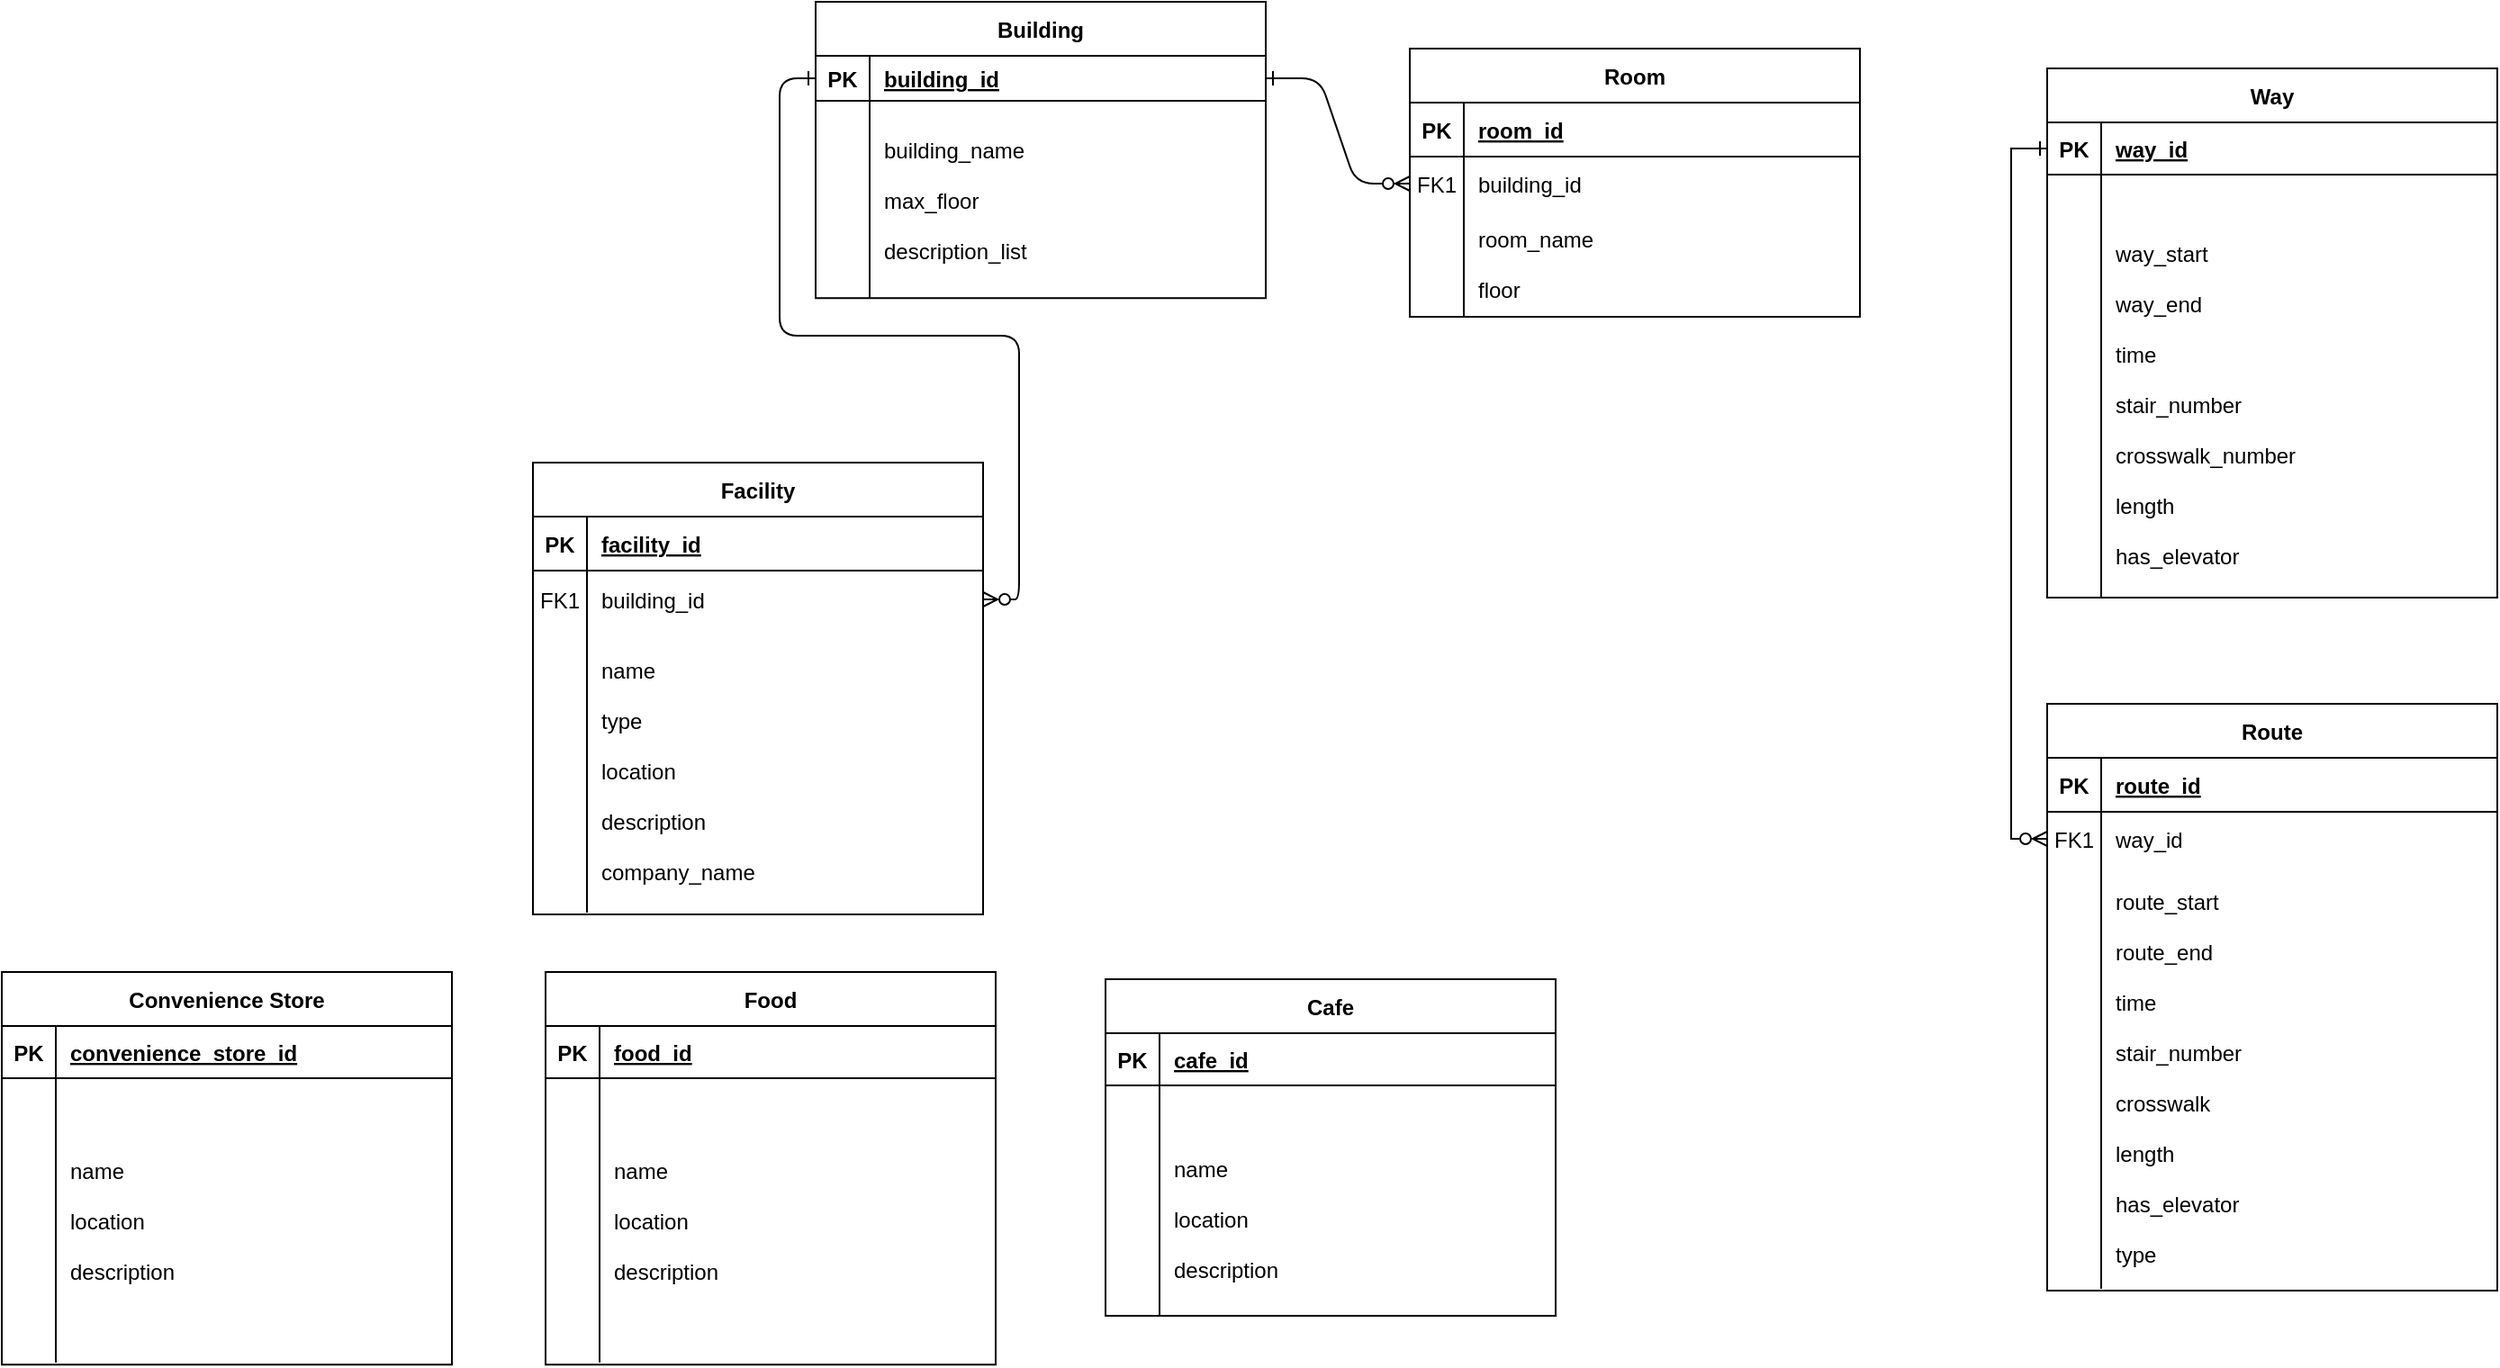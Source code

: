 <mxfile version="26.0.4">
  <diagram id="R2lEEEUBdFMjLlhIrx00" name="Page-1">
    <mxGraphModel dx="1081" dy="415" grid="1" gridSize="10" guides="1" tooltips="1" connect="1" arrows="1" fold="1" page="0" pageScale="1" pageWidth="850" pageHeight="1100" math="0" shadow="0" extFonts="Permanent Marker^https://fonts.googleapis.com/css?family=Permanent+Marker">
      <root>
        <mxCell id="0" />
        <mxCell id="1" parent="0" />
        <mxCell id="C-vyLk0tnHw3VtMMgP7b-1" value="" style="edgeStyle=entityRelationEdgeStyle;endArrow=ERzeroToMany;startArrow=ERone;endFill=1;startFill=0;" parent="1" source="C-vyLk0tnHw3VtMMgP7b-24" target="C-vyLk0tnHw3VtMMgP7b-6" edge="1">
          <mxGeometry width="100" height="100" relative="1" as="geometry">
            <mxPoint x="340" y="720" as="sourcePoint" />
            <mxPoint x="440" y="620" as="targetPoint" />
          </mxGeometry>
        </mxCell>
        <mxCell id="C-vyLk0tnHw3VtMMgP7b-23" value="Building" style="shape=table;startSize=30;container=1;collapsible=1;childLayout=tableLayout;fixedRows=1;rowLines=0;fontStyle=1;align=center;resizeLast=1;" parent="1" vertex="1">
          <mxGeometry x="120" y="120" width="250" height="164.667" as="geometry" />
        </mxCell>
        <mxCell id="C-vyLk0tnHw3VtMMgP7b-24" value="" style="shape=partialRectangle;collapsible=0;dropTarget=0;pointerEvents=0;fillColor=none;points=[[0,0.5],[1,0.5]];portConstraint=eastwest;top=0;left=0;right=0;bottom=1;" parent="C-vyLk0tnHw3VtMMgP7b-23" vertex="1">
          <mxGeometry y="30" width="250" height="25" as="geometry" />
        </mxCell>
        <mxCell id="C-vyLk0tnHw3VtMMgP7b-25" value="PK" style="shape=partialRectangle;overflow=hidden;connectable=0;fillColor=none;top=0;left=0;bottom=0;right=0;fontStyle=1;" parent="C-vyLk0tnHw3VtMMgP7b-24" vertex="1">
          <mxGeometry width="30" height="25" as="geometry">
            <mxRectangle width="30" height="25" as="alternateBounds" />
          </mxGeometry>
        </mxCell>
        <mxCell id="C-vyLk0tnHw3VtMMgP7b-26" value="building_id" style="shape=partialRectangle;overflow=hidden;connectable=0;fillColor=none;top=0;left=0;bottom=0;right=0;align=left;spacingLeft=6;fontStyle=5;" parent="C-vyLk0tnHw3VtMMgP7b-24" vertex="1">
          <mxGeometry x="30" width="220" height="25" as="geometry">
            <mxRectangle width="220" height="25" as="alternateBounds" />
          </mxGeometry>
        </mxCell>
        <mxCell id="C-vyLk0tnHw3VtMMgP7b-27" value="" style="shape=partialRectangle;collapsible=0;dropTarget=0;pointerEvents=0;fillColor=none;points=[[0,0.5],[1,0.5]];portConstraint=eastwest;top=0;left=0;right=0;bottom=0;" parent="C-vyLk0tnHw3VtMMgP7b-23" vertex="1">
          <mxGeometry y="55" width="250" height="110" as="geometry" />
        </mxCell>
        <mxCell id="C-vyLk0tnHw3VtMMgP7b-28" value="" style="shape=partialRectangle;overflow=hidden;connectable=0;fillColor=none;top=0;left=0;bottom=0;right=0;" parent="C-vyLk0tnHw3VtMMgP7b-27" vertex="1">
          <mxGeometry width="30" height="110" as="geometry">
            <mxRectangle width="30" height="110" as="alternateBounds" />
          </mxGeometry>
        </mxCell>
        <mxCell id="C-vyLk0tnHw3VtMMgP7b-29" value="building_name&#xa;&#xa;max_floor&#xa;&#xa;description_list" style="shape=partialRectangle;overflow=hidden;connectable=0;fillColor=none;top=0;left=0;bottom=0;right=0;align=left;spacingLeft=6;" parent="C-vyLk0tnHw3VtMMgP7b-27" vertex="1">
          <mxGeometry x="30" width="220" height="110" as="geometry">
            <mxRectangle width="220" height="110" as="alternateBounds" />
          </mxGeometry>
        </mxCell>
        <mxCell id="C-vyLk0tnHw3VtMMgP7b-2" value="Room" style="shape=table;startSize=30;container=1;collapsible=1;childLayout=tableLayout;fixedRows=1;rowLines=0;fontStyle=1;align=center;resizeLast=1;" parent="1" vertex="1">
          <mxGeometry x="450" y="146" width="250" height="149" as="geometry" />
        </mxCell>
        <mxCell id="C-vyLk0tnHw3VtMMgP7b-3" value="" style="shape=partialRectangle;collapsible=0;dropTarget=0;pointerEvents=0;fillColor=none;points=[[0,0.5],[1,0.5]];portConstraint=eastwest;top=0;left=0;right=0;bottom=1;" parent="C-vyLk0tnHw3VtMMgP7b-2" vertex="1">
          <mxGeometry y="30" width="250" height="30" as="geometry" />
        </mxCell>
        <mxCell id="C-vyLk0tnHw3VtMMgP7b-4" value="PK" style="shape=partialRectangle;overflow=hidden;connectable=0;fillColor=none;top=0;left=0;bottom=0;right=0;fontStyle=1;" parent="C-vyLk0tnHw3VtMMgP7b-3" vertex="1">
          <mxGeometry width="30" height="30" as="geometry">
            <mxRectangle width="30" height="30" as="alternateBounds" />
          </mxGeometry>
        </mxCell>
        <mxCell id="C-vyLk0tnHw3VtMMgP7b-5" value="room_id" style="shape=partialRectangle;overflow=hidden;connectable=0;fillColor=none;top=0;left=0;bottom=0;right=0;align=left;spacingLeft=6;fontStyle=5;" parent="C-vyLk0tnHw3VtMMgP7b-3" vertex="1">
          <mxGeometry x="30" width="220" height="30" as="geometry">
            <mxRectangle width="220" height="30" as="alternateBounds" />
          </mxGeometry>
        </mxCell>
        <mxCell id="C-vyLk0tnHw3VtMMgP7b-6" value="" style="shape=partialRectangle;collapsible=0;dropTarget=0;pointerEvents=0;fillColor=none;points=[[0,0.5],[1,0.5]];portConstraint=eastwest;top=0;left=0;right=0;bottom=0;" parent="C-vyLk0tnHw3VtMMgP7b-2" vertex="1">
          <mxGeometry y="60" width="250" height="30" as="geometry" />
        </mxCell>
        <mxCell id="C-vyLk0tnHw3VtMMgP7b-7" value="FK1" style="shape=partialRectangle;overflow=hidden;connectable=0;fillColor=none;top=0;left=0;bottom=0;right=0;" parent="C-vyLk0tnHw3VtMMgP7b-6" vertex="1">
          <mxGeometry width="30" height="30" as="geometry">
            <mxRectangle width="30" height="30" as="alternateBounds" />
          </mxGeometry>
        </mxCell>
        <mxCell id="C-vyLk0tnHw3VtMMgP7b-8" value="building_id" style="shape=partialRectangle;overflow=hidden;connectable=0;fillColor=none;top=0;left=0;bottom=0;right=0;align=left;spacingLeft=6;" parent="C-vyLk0tnHw3VtMMgP7b-6" vertex="1">
          <mxGeometry x="30" width="220" height="30" as="geometry">
            <mxRectangle width="220" height="30" as="alternateBounds" />
          </mxGeometry>
        </mxCell>
        <mxCell id="C-vyLk0tnHw3VtMMgP7b-9" value="" style="shape=partialRectangle;collapsible=0;dropTarget=0;pointerEvents=0;fillColor=none;points=[[0,0.5],[1,0.5]];portConstraint=eastwest;top=0;left=0;right=0;bottom=0;" parent="C-vyLk0tnHw3VtMMgP7b-2" vertex="1">
          <mxGeometry y="90" width="250" height="59" as="geometry" />
        </mxCell>
        <mxCell id="C-vyLk0tnHw3VtMMgP7b-10" value="" style="shape=partialRectangle;overflow=hidden;connectable=0;fillColor=none;top=0;left=0;bottom=0;right=0;" parent="C-vyLk0tnHw3VtMMgP7b-9" vertex="1">
          <mxGeometry width="30" height="59" as="geometry">
            <mxRectangle width="30" height="59" as="alternateBounds" />
          </mxGeometry>
        </mxCell>
        <mxCell id="C-vyLk0tnHw3VtMMgP7b-11" value="room_name&#xa;&#xa;floor" style="shape=partialRectangle;overflow=hidden;connectable=0;fillColor=none;top=0;left=0;bottom=0;right=0;align=left;spacingLeft=6;" parent="C-vyLk0tnHw3VtMMgP7b-9" vertex="1">
          <mxGeometry x="30" width="220" height="59" as="geometry">
            <mxRectangle width="220" height="59" as="alternateBounds" />
          </mxGeometry>
        </mxCell>
        <mxCell id="C-vyLk0tnHw3VtMMgP7b-13" value="Facility" style="shape=table;startSize=30;container=1;collapsible=1;childLayout=tableLayout;fixedRows=1;rowLines=0;fontStyle=1;align=center;resizeLast=1;" parent="1" vertex="1">
          <mxGeometry x="-37" y="376" width="250" height="251" as="geometry" />
        </mxCell>
        <mxCell id="C-vyLk0tnHw3VtMMgP7b-14" value="" style="shape=partialRectangle;collapsible=0;dropTarget=0;pointerEvents=0;fillColor=none;points=[[0,0.5],[1,0.5]];portConstraint=eastwest;top=0;left=0;right=0;bottom=1;" parent="C-vyLk0tnHw3VtMMgP7b-13" vertex="1">
          <mxGeometry y="30" width="250" height="30" as="geometry" />
        </mxCell>
        <mxCell id="C-vyLk0tnHw3VtMMgP7b-15" value="PK" style="shape=partialRectangle;overflow=hidden;connectable=0;fillColor=none;top=0;left=0;bottom=0;right=0;fontStyle=1;" parent="C-vyLk0tnHw3VtMMgP7b-14" vertex="1">
          <mxGeometry width="30" height="30" as="geometry">
            <mxRectangle width="30" height="30" as="alternateBounds" />
          </mxGeometry>
        </mxCell>
        <mxCell id="C-vyLk0tnHw3VtMMgP7b-16" value="facility_id" style="shape=partialRectangle;overflow=hidden;connectable=0;fillColor=none;top=0;left=0;bottom=0;right=0;align=left;spacingLeft=6;fontStyle=5;" parent="C-vyLk0tnHw3VtMMgP7b-14" vertex="1">
          <mxGeometry x="30" width="220" height="30" as="geometry">
            <mxRectangle width="220" height="30" as="alternateBounds" />
          </mxGeometry>
        </mxCell>
        <mxCell id="C-vyLk0tnHw3VtMMgP7b-17" value="" style="shape=partialRectangle;collapsible=0;dropTarget=0;pointerEvents=0;fillColor=none;points=[[0,0.5],[1,0.5]];portConstraint=eastwest;top=0;left=0;right=0;bottom=0;" parent="C-vyLk0tnHw3VtMMgP7b-13" vertex="1">
          <mxGeometry y="60" width="250" height="32" as="geometry" />
        </mxCell>
        <mxCell id="C-vyLk0tnHw3VtMMgP7b-18" value="FK1" style="shape=partialRectangle;overflow=hidden;connectable=0;fillColor=none;top=0;left=0;bottom=0;right=0;" parent="C-vyLk0tnHw3VtMMgP7b-17" vertex="1">
          <mxGeometry width="30" height="32" as="geometry">
            <mxRectangle width="30" height="32" as="alternateBounds" />
          </mxGeometry>
        </mxCell>
        <mxCell id="C-vyLk0tnHw3VtMMgP7b-19" value="building_id" style="shape=partialRectangle;overflow=hidden;connectable=0;fillColor=none;top=0;left=0;bottom=0;right=0;align=left;spacingLeft=6;" parent="C-vyLk0tnHw3VtMMgP7b-17" vertex="1">
          <mxGeometry x="30" width="220" height="32" as="geometry">
            <mxRectangle width="220" height="32" as="alternateBounds" />
          </mxGeometry>
        </mxCell>
        <mxCell id="C-vyLk0tnHw3VtMMgP7b-20" value="" style="shape=partialRectangle;collapsible=0;dropTarget=0;pointerEvents=0;fillColor=none;points=[[0,0.5],[1,0.5]];portConstraint=eastwest;top=0;left=0;right=0;bottom=0;" parent="C-vyLk0tnHw3VtMMgP7b-13" vertex="1">
          <mxGeometry y="92" width="250" height="158" as="geometry" />
        </mxCell>
        <mxCell id="C-vyLk0tnHw3VtMMgP7b-21" value="" style="shape=partialRectangle;overflow=hidden;connectable=0;fillColor=none;top=0;left=0;bottom=0;right=0;" parent="C-vyLk0tnHw3VtMMgP7b-20" vertex="1">
          <mxGeometry width="30" height="158" as="geometry">
            <mxRectangle width="30" height="158" as="alternateBounds" />
          </mxGeometry>
        </mxCell>
        <mxCell id="C-vyLk0tnHw3VtMMgP7b-22" value="name&#xa;&#xa;type&#xa;&#xa;location&#xa;&#xa;description&#xa;&#xa;company_name" style="shape=partialRectangle;overflow=hidden;connectable=0;fillColor=none;top=0;left=0;bottom=0;right=0;align=left;spacingLeft=6;" parent="C-vyLk0tnHw3VtMMgP7b-20" vertex="1">
          <mxGeometry x="30" width="220" height="158" as="geometry">
            <mxRectangle width="220" height="158" as="alternateBounds" />
          </mxGeometry>
        </mxCell>
        <mxCell id="eBaKGECsqDO2zVnWmBx1-4" value="Food" style="shape=table;startSize=30;container=1;collapsible=1;childLayout=tableLayout;fixedRows=1;rowLines=0;fontStyle=1;align=center;resizeLast=1;" parent="1" vertex="1">
          <mxGeometry x="-30" y="659" width="250" height="218.118" as="geometry" />
        </mxCell>
        <mxCell id="eBaKGECsqDO2zVnWmBx1-5" value="" style="shape=partialRectangle;collapsible=0;dropTarget=0;pointerEvents=0;fillColor=none;points=[[0,0.5],[1,0.5]];portConstraint=eastwest;top=0;left=0;right=0;bottom=1;" parent="eBaKGECsqDO2zVnWmBx1-4" vertex="1">
          <mxGeometry y="30" width="250" height="29" as="geometry" />
        </mxCell>
        <mxCell id="eBaKGECsqDO2zVnWmBx1-6" value="PK" style="shape=partialRectangle;overflow=hidden;connectable=0;fillColor=none;top=0;left=0;bottom=0;right=0;fontStyle=1;" parent="eBaKGECsqDO2zVnWmBx1-5" vertex="1">
          <mxGeometry width="30" height="29" as="geometry">
            <mxRectangle width="30" height="29" as="alternateBounds" />
          </mxGeometry>
        </mxCell>
        <mxCell id="eBaKGECsqDO2zVnWmBx1-7" value="food_id" style="shape=partialRectangle;overflow=hidden;connectable=0;fillColor=none;top=0;left=0;bottom=0;right=0;align=left;spacingLeft=6;fontStyle=5;" parent="eBaKGECsqDO2zVnWmBx1-5" vertex="1">
          <mxGeometry x="30" width="220" height="29" as="geometry">
            <mxRectangle width="220" height="29" as="alternateBounds" />
          </mxGeometry>
        </mxCell>
        <mxCell id="eBaKGECsqDO2zVnWmBx1-11" value="" style="shape=partialRectangle;collapsible=0;dropTarget=0;pointerEvents=0;fillColor=none;points=[[0,0.5],[1,0.5]];portConstraint=eastwest;top=0;left=0;right=0;bottom=0;" parent="eBaKGECsqDO2zVnWmBx1-4" vertex="1">
          <mxGeometry y="59" width="250" height="158" as="geometry" />
        </mxCell>
        <mxCell id="eBaKGECsqDO2zVnWmBx1-12" value="" style="shape=partialRectangle;overflow=hidden;connectable=0;fillColor=none;top=0;left=0;bottom=0;right=0;" parent="eBaKGECsqDO2zVnWmBx1-11" vertex="1">
          <mxGeometry width="30" height="158" as="geometry">
            <mxRectangle width="30" height="158" as="alternateBounds" />
          </mxGeometry>
        </mxCell>
        <mxCell id="eBaKGECsqDO2zVnWmBx1-13" value="name&#xa;&#xa;location&#xa;&#xa;description" style="shape=partialRectangle;overflow=hidden;connectable=0;fillColor=none;top=0;left=0;bottom=0;right=0;align=left;spacingLeft=6;" parent="eBaKGECsqDO2zVnWmBx1-11" vertex="1">
          <mxGeometry x="30" width="220" height="158" as="geometry">
            <mxRectangle width="220" height="158" as="alternateBounds" />
          </mxGeometry>
        </mxCell>
        <mxCell id="eBaKGECsqDO2zVnWmBx1-26" value="Convenience Store" style="shape=table;startSize=30;container=1;collapsible=1;childLayout=tableLayout;fixedRows=1;rowLines=0;fontStyle=1;align=center;resizeLast=1;" parent="1" vertex="1">
          <mxGeometry x="-332" y="659" width="250" height="218.118" as="geometry" />
        </mxCell>
        <mxCell id="eBaKGECsqDO2zVnWmBx1-27" value="" style="shape=partialRectangle;collapsible=0;dropTarget=0;pointerEvents=0;fillColor=none;points=[[0,0.5],[1,0.5]];portConstraint=eastwest;top=0;left=0;right=0;bottom=1;" parent="eBaKGECsqDO2zVnWmBx1-26" vertex="1">
          <mxGeometry y="30" width="250" height="29" as="geometry" />
        </mxCell>
        <mxCell id="eBaKGECsqDO2zVnWmBx1-28" value="PK" style="shape=partialRectangle;overflow=hidden;connectable=0;fillColor=none;top=0;left=0;bottom=0;right=0;fontStyle=1;" parent="eBaKGECsqDO2zVnWmBx1-27" vertex="1">
          <mxGeometry width="30" height="29" as="geometry">
            <mxRectangle width="30" height="29" as="alternateBounds" />
          </mxGeometry>
        </mxCell>
        <mxCell id="eBaKGECsqDO2zVnWmBx1-29" value="convenience_store_id" style="shape=partialRectangle;overflow=hidden;connectable=0;fillColor=none;top=0;left=0;bottom=0;right=0;align=left;spacingLeft=6;fontStyle=5;" parent="eBaKGECsqDO2zVnWmBx1-27" vertex="1">
          <mxGeometry x="30" width="220" height="29" as="geometry">
            <mxRectangle width="220" height="29" as="alternateBounds" />
          </mxGeometry>
        </mxCell>
        <mxCell id="eBaKGECsqDO2zVnWmBx1-33" value="" style="shape=partialRectangle;collapsible=0;dropTarget=0;pointerEvents=0;fillColor=none;points=[[0,0.5],[1,0.5]];portConstraint=eastwest;top=0;left=0;right=0;bottom=0;" parent="eBaKGECsqDO2zVnWmBx1-26" vertex="1">
          <mxGeometry y="59" width="250" height="158" as="geometry" />
        </mxCell>
        <mxCell id="eBaKGECsqDO2zVnWmBx1-34" value="" style="shape=partialRectangle;overflow=hidden;connectable=0;fillColor=none;top=0;left=0;bottom=0;right=0;" parent="eBaKGECsqDO2zVnWmBx1-33" vertex="1">
          <mxGeometry width="30" height="158" as="geometry">
            <mxRectangle width="30" height="158" as="alternateBounds" />
          </mxGeometry>
        </mxCell>
        <mxCell id="eBaKGECsqDO2zVnWmBx1-35" value="name&#xa;&#xa;location&#xa;&#xa;description" style="shape=partialRectangle;overflow=hidden;connectable=0;fillColor=none;top=0;left=0;bottom=0;right=0;align=left;spacingLeft=6;" parent="eBaKGECsqDO2zVnWmBx1-33" vertex="1">
          <mxGeometry x="30" width="220" height="158" as="geometry">
            <mxRectangle width="220" height="158" as="alternateBounds" />
          </mxGeometry>
        </mxCell>
        <mxCell id="eBaKGECsqDO2zVnWmBx1-14" value="Cafe" style="shape=table;startSize=30;container=1;collapsible=1;childLayout=tableLayout;fixedRows=1;rowLines=0;fontStyle=1;align=center;resizeLast=1;" parent="1" vertex="1">
          <mxGeometry x="281" y="663" width="250" height="187" as="geometry" />
        </mxCell>
        <mxCell id="eBaKGECsqDO2zVnWmBx1-15" value="" style="shape=partialRectangle;collapsible=0;dropTarget=0;pointerEvents=0;fillColor=none;points=[[0,0.5],[1,0.5]];portConstraint=eastwest;top=0;left=0;right=0;bottom=1;" parent="eBaKGECsqDO2zVnWmBx1-14" vertex="1">
          <mxGeometry y="30" width="250" height="29" as="geometry" />
        </mxCell>
        <mxCell id="eBaKGECsqDO2zVnWmBx1-16" value="PK" style="shape=partialRectangle;overflow=hidden;connectable=0;fillColor=none;top=0;left=0;bottom=0;right=0;fontStyle=1;" parent="eBaKGECsqDO2zVnWmBx1-15" vertex="1">
          <mxGeometry width="30" height="29" as="geometry">
            <mxRectangle width="30" height="29" as="alternateBounds" />
          </mxGeometry>
        </mxCell>
        <mxCell id="eBaKGECsqDO2zVnWmBx1-17" value="cafe_id" style="shape=partialRectangle;overflow=hidden;connectable=0;fillColor=none;top=0;left=0;bottom=0;right=0;align=left;spacingLeft=6;fontStyle=5;" parent="eBaKGECsqDO2zVnWmBx1-15" vertex="1">
          <mxGeometry x="30" width="220" height="29" as="geometry">
            <mxRectangle width="220" height="29" as="alternateBounds" />
          </mxGeometry>
        </mxCell>
        <mxCell id="eBaKGECsqDO2zVnWmBx1-18" value="" style="shape=partialRectangle;collapsible=0;dropTarget=0;pointerEvents=0;fillColor=none;points=[[0,0.5],[1,0.5]];portConstraint=eastwest;top=0;left=0;right=0;bottom=0;" parent="eBaKGECsqDO2zVnWmBx1-14" vertex="1">
          <mxGeometry y="59" width="250" height="20" as="geometry" />
        </mxCell>
        <mxCell id="eBaKGECsqDO2zVnWmBx1-19" value="" style="shape=partialRectangle;overflow=hidden;connectable=0;fillColor=none;top=0;left=0;bottom=0;right=0;" parent="eBaKGECsqDO2zVnWmBx1-18" vertex="1">
          <mxGeometry width="30" height="20" as="geometry">
            <mxRectangle width="30" height="20" as="alternateBounds" />
          </mxGeometry>
        </mxCell>
        <mxCell id="eBaKGECsqDO2zVnWmBx1-20" value="" style="shape=partialRectangle;overflow=hidden;connectable=0;fillColor=none;top=0;left=0;bottom=0;right=0;align=left;spacingLeft=6;" parent="eBaKGECsqDO2zVnWmBx1-18" vertex="1">
          <mxGeometry x="30" width="220" height="20" as="geometry">
            <mxRectangle width="220" height="20" as="alternateBounds" />
          </mxGeometry>
        </mxCell>
        <mxCell id="eBaKGECsqDO2zVnWmBx1-21" value="" style="shape=partialRectangle;collapsible=0;dropTarget=0;pointerEvents=0;fillColor=none;points=[[0,0.5],[1,0.5]];portConstraint=eastwest;top=0;left=0;right=0;bottom=0;" parent="eBaKGECsqDO2zVnWmBx1-14" vertex="1">
          <mxGeometry y="79" width="250" height="108" as="geometry" />
        </mxCell>
        <mxCell id="eBaKGECsqDO2zVnWmBx1-22" value="" style="shape=partialRectangle;overflow=hidden;connectable=0;fillColor=none;top=0;left=0;bottom=0;right=0;" parent="eBaKGECsqDO2zVnWmBx1-21" vertex="1">
          <mxGeometry width="30" height="108" as="geometry">
            <mxRectangle width="30" height="108" as="alternateBounds" />
          </mxGeometry>
        </mxCell>
        <mxCell id="eBaKGECsqDO2zVnWmBx1-23" value="name&#xa;&#xa;location&#xa;&#xa;description" style="shape=partialRectangle;overflow=hidden;connectable=0;fillColor=none;top=0;left=0;bottom=0;right=0;align=left;spacingLeft=6;" parent="eBaKGECsqDO2zVnWmBx1-21" vertex="1">
          <mxGeometry x="30" width="220" height="108" as="geometry">
            <mxRectangle width="220" height="108" as="alternateBounds" />
          </mxGeometry>
        </mxCell>
        <mxCell id="eBaKGECsqDO2zVnWmBx1-36" value="Way" style="shape=table;startSize=30;container=1;collapsible=1;childLayout=tableLayout;fixedRows=1;rowLines=0;fontStyle=1;align=center;resizeLast=1;" parent="1" vertex="1">
          <mxGeometry x="804" y="157" width="250" height="294" as="geometry" />
        </mxCell>
        <mxCell id="eBaKGECsqDO2zVnWmBx1-37" value="" style="shape=partialRectangle;collapsible=0;dropTarget=0;pointerEvents=0;fillColor=none;points=[[0,0.5],[1,0.5]];portConstraint=eastwest;top=0;left=0;right=0;bottom=1;" parent="eBaKGECsqDO2zVnWmBx1-36" vertex="1">
          <mxGeometry y="30" width="250" height="29" as="geometry" />
        </mxCell>
        <mxCell id="eBaKGECsqDO2zVnWmBx1-38" value="PK" style="shape=partialRectangle;overflow=hidden;connectable=0;fillColor=none;top=0;left=0;bottom=0;right=0;fontStyle=1;" parent="eBaKGECsqDO2zVnWmBx1-37" vertex="1">
          <mxGeometry width="30" height="29" as="geometry">
            <mxRectangle width="30" height="29" as="alternateBounds" />
          </mxGeometry>
        </mxCell>
        <mxCell id="eBaKGECsqDO2zVnWmBx1-39" value="way_id" style="shape=partialRectangle;overflow=hidden;connectable=0;fillColor=none;top=0;left=0;bottom=0;right=0;align=left;spacingLeft=6;fontStyle=5;" parent="eBaKGECsqDO2zVnWmBx1-37" vertex="1">
          <mxGeometry x="30" width="220" height="29" as="geometry">
            <mxRectangle width="220" height="29" as="alternateBounds" />
          </mxGeometry>
        </mxCell>
        <mxCell id="eBaKGECsqDO2zVnWmBx1-40" value="" style="shape=partialRectangle;collapsible=0;dropTarget=0;pointerEvents=0;fillColor=none;points=[[0,0.5],[1,0.5]];portConstraint=eastwest;top=0;left=0;right=0;bottom=0;" parent="eBaKGECsqDO2zVnWmBx1-36" vertex="1">
          <mxGeometry y="59" width="250" height="20" as="geometry" />
        </mxCell>
        <mxCell id="eBaKGECsqDO2zVnWmBx1-41" value="" style="shape=partialRectangle;overflow=hidden;connectable=0;fillColor=none;top=0;left=0;bottom=0;right=0;" parent="eBaKGECsqDO2zVnWmBx1-40" vertex="1">
          <mxGeometry width="30" height="20" as="geometry">
            <mxRectangle width="30" height="20" as="alternateBounds" />
          </mxGeometry>
        </mxCell>
        <mxCell id="eBaKGECsqDO2zVnWmBx1-42" value="" style="shape=partialRectangle;overflow=hidden;connectable=0;fillColor=none;top=0;left=0;bottom=0;right=0;align=left;spacingLeft=6;" parent="eBaKGECsqDO2zVnWmBx1-40" vertex="1">
          <mxGeometry x="30" width="220" height="20" as="geometry">
            <mxRectangle width="220" height="20" as="alternateBounds" />
          </mxGeometry>
        </mxCell>
        <mxCell id="eBaKGECsqDO2zVnWmBx1-43" value="" style="shape=partialRectangle;collapsible=0;dropTarget=0;pointerEvents=0;fillColor=none;points=[[0,0.5],[1,0.5]];portConstraint=eastwest;top=0;left=0;right=0;bottom=0;" parent="eBaKGECsqDO2zVnWmBx1-36" vertex="1">
          <mxGeometry y="79" width="250" height="215" as="geometry" />
        </mxCell>
        <mxCell id="eBaKGECsqDO2zVnWmBx1-44" value="" style="shape=partialRectangle;overflow=hidden;connectable=0;fillColor=none;top=0;left=0;bottom=0;right=0;" parent="eBaKGECsqDO2zVnWmBx1-43" vertex="1">
          <mxGeometry width="30" height="215" as="geometry">
            <mxRectangle width="30" height="215" as="alternateBounds" />
          </mxGeometry>
        </mxCell>
        <mxCell id="eBaKGECsqDO2zVnWmBx1-45" value="way_start&#xa;&#xa;way_end&#xa;&#xa;time&#xa;&#xa;stair_number&#xa;&#xa;crosswalk_number&#xa;&#xa;length&#xa;&#xa;has_elevator" style="shape=partialRectangle;overflow=hidden;connectable=0;fillColor=none;top=0;left=0;bottom=0;right=0;align=left;spacingLeft=6;" parent="eBaKGECsqDO2zVnWmBx1-43" vertex="1">
          <mxGeometry x="30" width="220" height="215" as="geometry">
            <mxRectangle width="220" height="215" as="alternateBounds" />
          </mxGeometry>
        </mxCell>
        <mxCell id="eBaKGECsqDO2zVnWmBx1-58" value="Route" style="shape=table;startSize=30;container=1;collapsible=1;childLayout=tableLayout;fixedRows=1;rowLines=0;fontStyle=1;align=center;resizeLast=1;" parent="1" vertex="1">
          <mxGeometry x="804" y="510" width="250" height="326" as="geometry" />
        </mxCell>
        <mxCell id="eBaKGECsqDO2zVnWmBx1-59" value="" style="shape=partialRectangle;collapsible=0;dropTarget=0;pointerEvents=0;fillColor=none;points=[[0,0.5],[1,0.5]];portConstraint=eastwest;top=0;left=0;right=0;bottom=1;" parent="eBaKGECsqDO2zVnWmBx1-58" vertex="1">
          <mxGeometry y="30" width="250" height="30" as="geometry" />
        </mxCell>
        <mxCell id="eBaKGECsqDO2zVnWmBx1-60" value="PK" style="shape=partialRectangle;overflow=hidden;connectable=0;fillColor=none;top=0;left=0;bottom=0;right=0;fontStyle=1;" parent="eBaKGECsqDO2zVnWmBx1-59" vertex="1">
          <mxGeometry width="30" height="30" as="geometry">
            <mxRectangle width="30" height="30" as="alternateBounds" />
          </mxGeometry>
        </mxCell>
        <mxCell id="eBaKGECsqDO2zVnWmBx1-61" value="route_id" style="shape=partialRectangle;overflow=hidden;connectable=0;fillColor=none;top=0;left=0;bottom=0;right=0;align=left;spacingLeft=6;fontStyle=5;" parent="eBaKGECsqDO2zVnWmBx1-59" vertex="1">
          <mxGeometry x="30" width="220" height="30" as="geometry">
            <mxRectangle width="220" height="30" as="alternateBounds" />
          </mxGeometry>
        </mxCell>
        <mxCell id="eBaKGECsqDO2zVnWmBx1-62" value="" style="shape=partialRectangle;collapsible=0;dropTarget=0;pointerEvents=0;fillColor=none;points=[[0,0.5],[1,0.5]];portConstraint=eastwest;top=0;left=0;right=0;bottom=0;" parent="eBaKGECsqDO2zVnWmBx1-58" vertex="1">
          <mxGeometry y="60" width="250" height="30" as="geometry" />
        </mxCell>
        <mxCell id="eBaKGECsqDO2zVnWmBx1-63" value="FK1" style="shape=partialRectangle;overflow=hidden;connectable=0;fillColor=none;top=0;left=0;bottom=0;right=0;" parent="eBaKGECsqDO2zVnWmBx1-62" vertex="1">
          <mxGeometry width="30" height="30" as="geometry">
            <mxRectangle width="30" height="30" as="alternateBounds" />
          </mxGeometry>
        </mxCell>
        <mxCell id="eBaKGECsqDO2zVnWmBx1-64" value="way_id" style="shape=partialRectangle;overflow=hidden;connectable=0;fillColor=none;top=0;left=0;bottom=0;right=0;align=left;spacingLeft=6;" parent="eBaKGECsqDO2zVnWmBx1-62" vertex="1">
          <mxGeometry x="30" width="220" height="30" as="geometry">
            <mxRectangle width="220" height="30" as="alternateBounds" />
          </mxGeometry>
        </mxCell>
        <mxCell id="eBaKGECsqDO2zVnWmBx1-65" value="" style="shape=partialRectangle;collapsible=0;dropTarget=0;pointerEvents=0;fillColor=none;points=[[0,0.5],[1,0.5]];portConstraint=eastwest;top=0;left=0;right=0;bottom=0;" parent="eBaKGECsqDO2zVnWmBx1-58" vertex="1">
          <mxGeometry y="90" width="250" height="235" as="geometry" />
        </mxCell>
        <mxCell id="eBaKGECsqDO2zVnWmBx1-66" value="" style="shape=partialRectangle;overflow=hidden;connectable=0;fillColor=none;top=0;left=0;bottom=0;right=0;" parent="eBaKGECsqDO2zVnWmBx1-65" vertex="1">
          <mxGeometry width="30" height="235" as="geometry">
            <mxRectangle width="30" height="235" as="alternateBounds" />
          </mxGeometry>
        </mxCell>
        <mxCell id="eBaKGECsqDO2zVnWmBx1-67" value="route_start&#xa;&#xa;route_end&#xa;&#xa;time&#xa;&#xa;stair_number&#xa;&#xa;crosswalk&#xa;&#xa;length&#xa;&#xa;has_elevator&#xa;&#xa;type" style="shape=partialRectangle;overflow=hidden;connectable=0;fillColor=none;top=0;left=0;bottom=0;right=0;align=left;spacingLeft=6;" parent="eBaKGECsqDO2zVnWmBx1-65" vertex="1">
          <mxGeometry x="30" width="220" height="235" as="geometry">
            <mxRectangle width="220" height="235" as="alternateBounds" />
          </mxGeometry>
        </mxCell>
        <mxCell id="eBaKGECsqDO2zVnWmBx1-71" style="edgeStyle=orthogonalEdgeStyle;rounded=1;orthogonalLoop=1;jettySize=auto;html=1;endArrow=ERzeroToMany;endFill=0;curved=0;startArrow=ERone;startFill=0;" parent="1" source="C-vyLk0tnHw3VtMMgP7b-24" target="C-vyLk0tnHw3VtMMgP7b-17" edge="1">
          <mxGeometry relative="1" as="geometry">
            <mxPoint x="101" y="174.758" as="sourcePoint" />
            <mxPoint x="-56" y="433.25" as="targetPoint" />
          </mxGeometry>
        </mxCell>
        <mxCell id="eBaKGECsqDO2zVnWmBx1-72" style="edgeStyle=orthogonalEdgeStyle;rounded=0;orthogonalLoop=1;jettySize=auto;html=1;entryX=0;entryY=0.5;entryDx=0;entryDy=0;endArrow=ERzeroToMany;endFill=0;startArrow=ERone;startFill=0;" parent="1" source="eBaKGECsqDO2zVnWmBx1-37" target="eBaKGECsqDO2zVnWmBx1-62" edge="1">
          <mxGeometry relative="1" as="geometry" />
        </mxCell>
      </root>
    </mxGraphModel>
  </diagram>
</mxfile>
